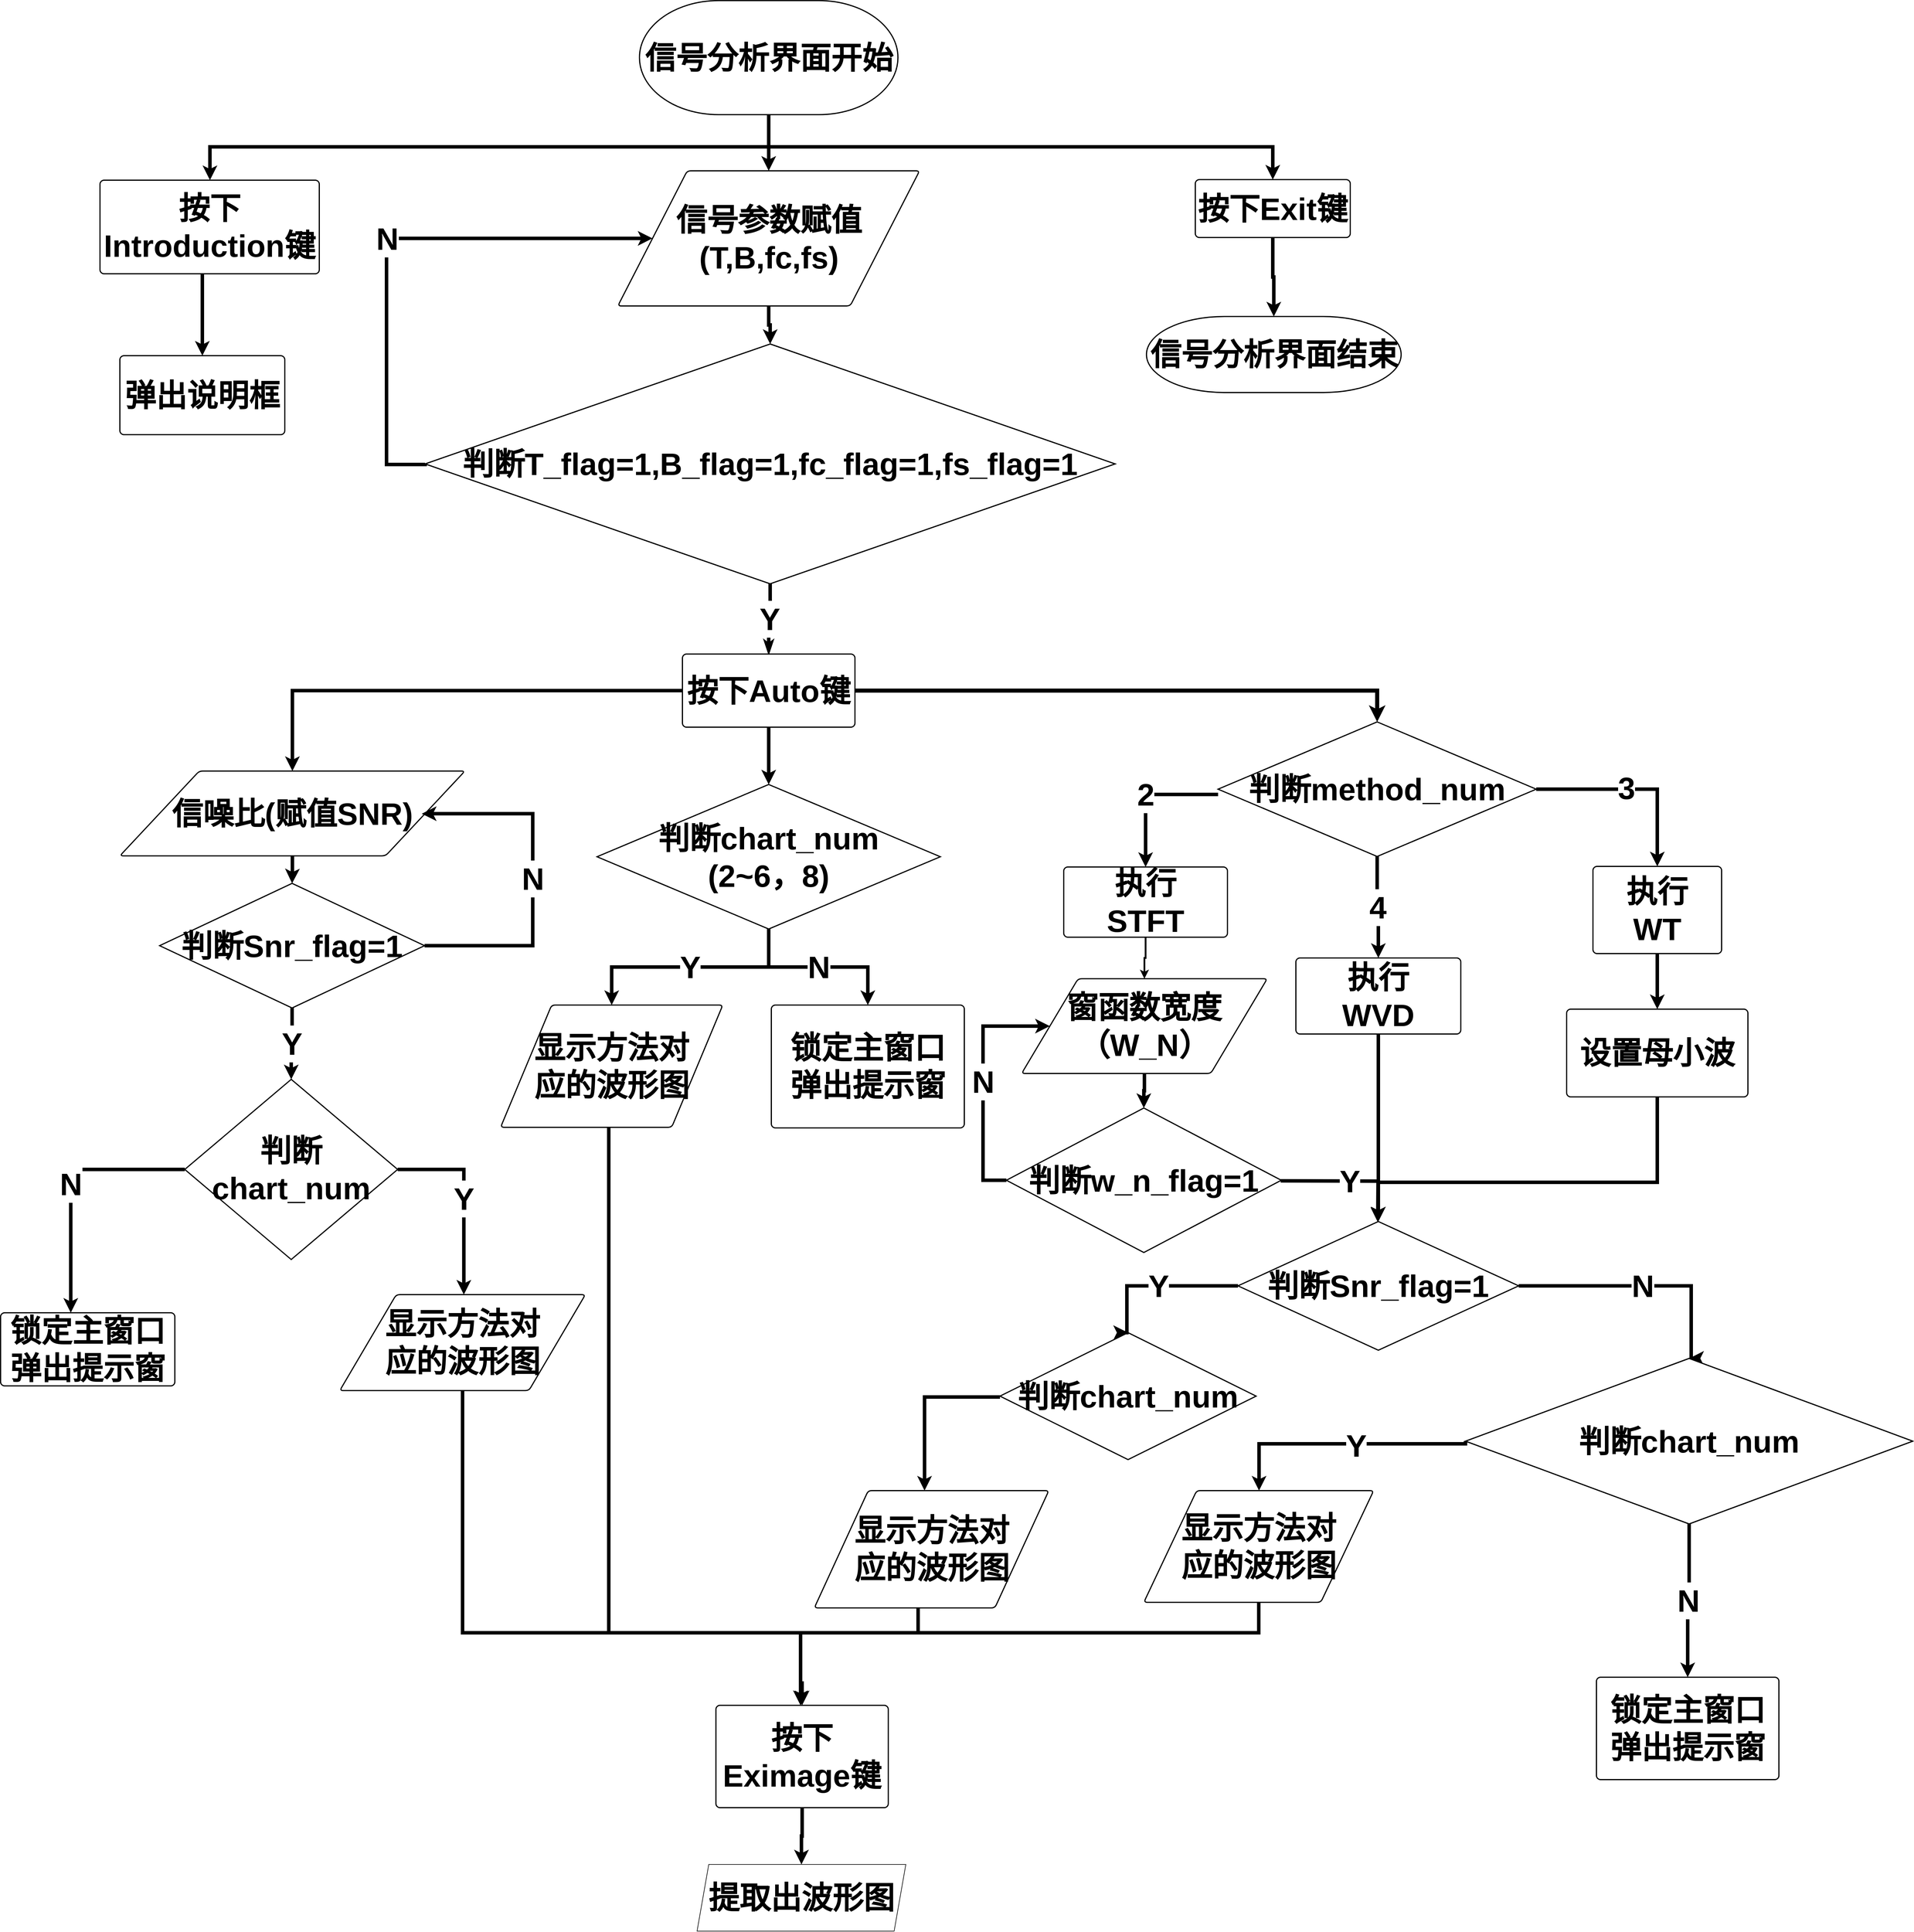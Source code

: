 <mxfile version="18.1.1" type="github">
  <diagram id="iDR_Ga6na6gWAw6zO_-4" name="Page-1">
    <mxGraphModel dx="4979" dy="3325" grid="1" gridSize="10" guides="1" tooltips="1" connect="1" arrows="1" fold="1" page="1" pageScale="1" pageWidth="827" pageHeight="1169" math="0" shadow="0">
      <root>
        <mxCell id="0" />
        <mxCell id="1" parent="0" />
        <mxCell id="zl6jb8BliMxVkXKnrP43-5" style="edgeStyle=orthogonalEdgeStyle;rounded=0;orthogonalLoop=1;jettySize=auto;html=1;entryX=0.5;entryY=0;entryDx=0;entryDy=0;strokeWidth=6;" parent="1" source="sKdbtBF5FKqXyuFzoLiL-12" target="sKdbtBF5FKqXyuFzoLiL-13" edge="1">
          <mxGeometry relative="1" as="geometry" />
        </mxCell>
        <mxCell id="zl6jb8BliMxVkXKnrP43-7" style="edgeStyle=orthogonalEdgeStyle;rounded=0;orthogonalLoop=1;jettySize=auto;html=1;strokeWidth=6;exitX=0.5;exitY=1;exitDx=0;exitDy=0;exitPerimeter=0;" parent="1" source="sKdbtBF5FKqXyuFzoLiL-12" target="331KJBNwgJ3MwqHjYH2H-6" edge="1">
          <mxGeometry relative="1" as="geometry">
            <Array as="points">
              <mxPoint x="674" y="-520" />
              <mxPoint x="-282" y="-520" />
            </Array>
          </mxGeometry>
        </mxCell>
        <mxCell id="zl6jb8BliMxVkXKnrP43-8" style="edgeStyle=orthogonalEdgeStyle;rounded=0;orthogonalLoop=1;jettySize=auto;html=1;strokeWidth=6;exitX=0.5;exitY=1;exitDx=0;exitDy=0;exitPerimeter=0;entryX=0.5;entryY=0;entryDx=0;entryDy=0;" parent="1" source="sKdbtBF5FKqXyuFzoLiL-12" target="B0-tI1_GG4w89GKIiCHv-1" edge="1">
          <mxGeometry relative="1" as="geometry">
            <mxPoint x="1540" y="-500" as="targetPoint" />
            <Array as="points">
              <mxPoint x="674" y="-520" />
              <mxPoint x="1536" y="-520" />
            </Array>
          </mxGeometry>
        </mxCell>
        <mxCell id="sKdbtBF5FKqXyuFzoLiL-12" value="信号分析界面开始" style="strokeWidth=2;html=1;shape=mxgraph.flowchart.terminator;whiteSpace=wrap;fontSize=53;fontStyle=1" parent="1" vertex="1">
          <mxGeometry x="452.5" y="-770" width="442" height="195" as="geometry" />
        </mxCell>
        <mxCell id="zl6jb8BliMxVkXKnrP43-6" style="edgeStyle=orthogonalEdgeStyle;rounded=0;orthogonalLoop=1;jettySize=auto;html=1;entryX=0.5;entryY=0;entryDx=0;entryDy=0;entryPerimeter=0;strokeWidth=6;" parent="1" source="sKdbtBF5FKqXyuFzoLiL-13" target="sKdbtBF5FKqXyuFzoLiL-14" edge="1">
          <mxGeometry relative="1" as="geometry" />
        </mxCell>
        <mxCell id="sKdbtBF5FKqXyuFzoLiL-13" value="信号参数赋值 (T,B,fc,fs)" style="shape=parallelogram;html=1;strokeWidth=2;perimeter=parallelogramPerimeter;whiteSpace=wrap;rounded=1;arcSize=12;size=0.23;fontSize=53;fontStyle=1" parent="1" vertex="1">
          <mxGeometry x="415.5" y="-479" width="516" height="231" as="geometry" />
        </mxCell>
        <mxCell id="sKdbtBF5FKqXyuFzoLiL-75" value="Y" style="edgeStyle=orthogonalEdgeStyle;rounded=0;jumpSize=6;orthogonalLoop=1;jettySize=auto;html=1;labelBackgroundColor=default;fontSize=53;endArrow=classicThin;endFill=0;strokeColor=default;strokeWidth=6;fontStyle=1" parent="1" source="sKdbtBF5FKqXyuFzoLiL-14" target="sKdbtBF5FKqXyuFzoLiL-74" edge="1">
          <mxGeometry relative="1" as="geometry" />
        </mxCell>
        <mxCell id="7vVUroSF8aRwzzLV5yAD-5" value="N" style="edgeStyle=orthogonalEdgeStyle;rounded=0;orthogonalLoop=1;jettySize=auto;html=1;entryX=0;entryY=0.5;entryDx=0;entryDy=0;fontSize=53;strokeWidth=6;exitX=0;exitY=0.5;exitDx=0;exitDy=0;exitPerimeter=0;fontStyle=1" edge="1" parent="1" source="sKdbtBF5FKqXyuFzoLiL-14" target="sKdbtBF5FKqXyuFzoLiL-13">
          <mxGeometry relative="1" as="geometry">
            <Array as="points">
              <mxPoint x="20" y="23" />
              <mxPoint x="20" y="-363" />
            </Array>
          </mxGeometry>
        </mxCell>
        <mxCell id="sKdbtBF5FKqXyuFzoLiL-14" value="判断T_flag=1,B_flag=1,fc_flag=1,fs_flag=1" style="strokeWidth=2;html=1;shape=mxgraph.flowchart.decision;whiteSpace=wrap;fontSize=53;fontStyle=1" parent="1" vertex="1">
          <mxGeometry x="86" y="-183" width="1180" height="410" as="geometry" />
        </mxCell>
        <mxCell id="Ho5i0whExgS17HJGDXYC-7" style="edgeStyle=orthogonalEdgeStyle;rounded=0;orthogonalLoop=1;jettySize=auto;html=1;fontSize=53;strokeWidth=6;fontStyle=1" parent="1" source="sKdbtBF5FKqXyuFzoLiL-67" target="zoICoRGIBS50A1K_tyUO-6" edge="1">
          <mxGeometry relative="1" as="geometry" />
        </mxCell>
        <mxCell id="Ho5i0whExgS17HJGDXYC-8" value="3" style="edgeLabel;html=1;align=center;verticalAlign=middle;resizable=0;points=[];fontSize=53;fontStyle=1" parent="Ho5i0whExgS17HJGDXYC-7" vertex="1" connectable="0">
          <mxGeometry x="-0.106" y="2" relative="1" as="geometry">
            <mxPoint x="2" as="offset" />
          </mxGeometry>
        </mxCell>
        <mxCell id="Ho5i0whExgS17HJGDXYC-22" value="2" style="edgeStyle=orthogonalEdgeStyle;rounded=0;orthogonalLoop=1;jettySize=auto;html=1;entryX=0.5;entryY=0;entryDx=0;entryDy=0;fontSize=53;strokeWidth=6;fontStyle=1" parent="1" source="sKdbtBF5FKqXyuFzoLiL-67" target="zoICoRGIBS50A1K_tyUO-4" edge="1">
          <mxGeometry relative="1" as="geometry">
            <Array as="points">
              <mxPoint x="1318" y="587" />
            </Array>
          </mxGeometry>
        </mxCell>
        <mxCell id="zl6jb8BliMxVkXKnrP43-12" value="4" style="edgeStyle=orthogonalEdgeStyle;rounded=0;orthogonalLoop=1;jettySize=auto;html=1;entryX=0.5;entryY=0;entryDx=0;entryDy=0;fontSize=53;strokeWidth=6;fontStyle=1" parent="1" source="sKdbtBF5FKqXyuFzoLiL-67" target="zoICoRGIBS50A1K_tyUO-5" edge="1">
          <mxGeometry relative="1" as="geometry" />
        </mxCell>
        <mxCell id="sKdbtBF5FKqXyuFzoLiL-67" value="判断method_num" style="strokeWidth=2;html=1;shape=mxgraph.flowchart.decision;whiteSpace=wrap;fontSize=53;fontStyle=1" parent="1" vertex="1">
          <mxGeometry x="1442" y="463" width="544" height="230" as="geometry" />
        </mxCell>
        <mxCell id="zoICoRGIBS50A1K_tyUO-3" style="edgeStyle=orthogonalEdgeStyle;rounded=0;orthogonalLoop=1;jettySize=auto;html=1;entryX=0.5;entryY=0;entryDx=0;entryDy=0;entryPerimeter=0;fontSize=53;fontStyle=1;strokeWidth=6;" parent="1" source="sKdbtBF5FKqXyuFzoLiL-74" target="zoICoRGIBS50A1K_tyUO-2" edge="1">
          <mxGeometry relative="1" as="geometry" />
        </mxCell>
        <mxCell id="zoICoRGIBS50A1K_tyUO-16" style="edgeStyle=orthogonalEdgeStyle;rounded=0;orthogonalLoop=1;jettySize=auto;html=1;fontSize=53;fontStyle=1;strokeWidth=6;exitX=0;exitY=0.5;exitDx=0;exitDy=0;" parent="1" source="sKdbtBF5FKqXyuFzoLiL-74" target="zoICoRGIBS50A1K_tyUO-15" edge="1">
          <mxGeometry relative="1" as="geometry">
            <mxPoint x="655" y="300" as="sourcePoint" />
          </mxGeometry>
        </mxCell>
        <mxCell id="Ho5i0whExgS17HJGDXYC-16" style="edgeStyle=orthogonalEdgeStyle;rounded=0;orthogonalLoop=1;jettySize=auto;html=1;entryX=0.5;entryY=0;entryDx=0;entryDy=0;entryPerimeter=0;fontSize=53;strokeWidth=7;" parent="1" source="sKdbtBF5FKqXyuFzoLiL-74" target="sKdbtBF5FKqXyuFzoLiL-67" edge="1">
          <mxGeometry relative="1" as="geometry" />
        </mxCell>
        <mxCell id="sKdbtBF5FKqXyuFzoLiL-74" value="按下Auto键" style="rounded=1;whiteSpace=wrap;html=1;absoluteArcSize=1;arcSize=14;strokeWidth=2;fontSize=53;fontStyle=1" parent="1" vertex="1">
          <mxGeometry x="526" y="347" width="295" height="125" as="geometry" />
        </mxCell>
        <mxCell id="zl6jb8BliMxVkXKnrP43-9" value="Y" style="edgeStyle=orthogonalEdgeStyle;rounded=0;orthogonalLoop=1;jettySize=auto;html=1;strokeWidth=6;fontSize=53;fontStyle=1" parent="1" source="zoICoRGIBS50A1K_tyUO-2" target="zoICoRGIBS50A1K_tyUO-83" edge="1">
          <mxGeometry relative="1" as="geometry" />
        </mxCell>
        <mxCell id="zl6jb8BliMxVkXKnrP43-10" value="N" style="edgeStyle=orthogonalEdgeStyle;rounded=0;orthogonalLoop=1;jettySize=auto;html=1;strokeWidth=6;fontSize=53;fontStyle=1" parent="1" source="zoICoRGIBS50A1K_tyUO-2" target="zoICoRGIBS50A1K_tyUO-13" edge="1">
          <mxGeometry relative="1" as="geometry" />
        </mxCell>
        <mxCell id="zoICoRGIBS50A1K_tyUO-2" value="判断chart_num&lt;br style=&quot;font-size: 53px;&quot;&gt;(2~6，8)" style="strokeWidth=2;html=1;shape=mxgraph.flowchart.decision;whiteSpace=wrap;fontSize=53;fontStyle=1" parent="1" vertex="1">
          <mxGeometry x="380" y="570" width="587" height="247" as="geometry" />
        </mxCell>
        <mxCell id="zoICoRGIBS50A1K_tyUO-54" style="edgeStyle=orthogonalEdgeStyle;rounded=0;orthogonalLoop=1;jettySize=auto;html=1;entryX=0.5;entryY=0;entryDx=0;entryDy=0;fontSize=53;fontStyle=1;strokeWidth=3;" parent="1" source="zoICoRGIBS50A1K_tyUO-4" target="zoICoRGIBS50A1K_tyUO-38" edge="1">
          <mxGeometry relative="1" as="geometry" />
        </mxCell>
        <mxCell id="zoICoRGIBS50A1K_tyUO-4" value="执行&lt;br&gt;STFT" style="rounded=1;whiteSpace=wrap;html=1;absoluteArcSize=1;arcSize=14;strokeWidth=2;fontSize=53;fontStyle=1" parent="1" vertex="1">
          <mxGeometry x="1178" y="711" width="280" height="120" as="geometry" />
        </mxCell>
        <mxCell id="zl6jb8BliMxVkXKnrP43-13" style="edgeStyle=orthogonalEdgeStyle;rounded=0;orthogonalLoop=1;jettySize=auto;html=1;fontSize=53;strokeWidth=6;" parent="1" source="zoICoRGIBS50A1K_tyUO-5" target="zoICoRGIBS50A1K_tyUO-45" edge="1">
          <mxGeometry relative="1" as="geometry" />
        </mxCell>
        <mxCell id="zoICoRGIBS50A1K_tyUO-5" value="执行&lt;br style=&quot;font-size: 53px;&quot;&gt;WVD" style="rounded=1;whiteSpace=wrap;html=1;absoluteArcSize=1;arcSize=14;strokeWidth=2;fontSize=53;fontStyle=1" parent="1" vertex="1">
          <mxGeometry x="1575" y="866.5" width="282" height="130" as="geometry" />
        </mxCell>
        <mxCell id="7vVUroSF8aRwzzLV5yAD-1" style="edgeStyle=orthogonalEdgeStyle;rounded=0;orthogonalLoop=1;jettySize=auto;html=1;strokeWidth=6;" edge="1" parent="1" source="zoICoRGIBS50A1K_tyUO-6" target="zoICoRGIBS50A1K_tyUO-52">
          <mxGeometry relative="1" as="geometry" />
        </mxCell>
        <mxCell id="zoICoRGIBS50A1K_tyUO-6" value="执行&lt;br&gt;WT" style="rounded=1;whiteSpace=wrap;html=1;absoluteArcSize=1;arcSize=14;strokeWidth=2;fontSize=53;fontStyle=1" parent="1" vertex="1">
          <mxGeometry x="2083" y="710" width="220" height="149" as="geometry" />
        </mxCell>
        <mxCell id="zoICoRGIBS50A1K_tyUO-13" value="锁定主窗口&lt;br style=&quot;font-size: 53px;&quot;&gt;弹出提示窗" style="rounded=1;whiteSpace=wrap;html=1;absoluteArcSize=1;arcSize=14;strokeWidth=2;fontSize=53;fontStyle=1" parent="1" vertex="1">
          <mxGeometry x="678" y="947" width="330" height="210" as="geometry" />
        </mxCell>
        <mxCell id="4PbBocmlXjJBFLrsJSHG-10" style="edgeStyle=orthogonalEdgeStyle;rounded=0;orthogonalLoop=1;jettySize=auto;html=1;entryX=0.5;entryY=0;entryDx=0;entryDy=0;entryPerimeter=0;fontSize=53;strokeWidth=6;fontStyle=1" parent="1" source="zoICoRGIBS50A1K_tyUO-15" target="zoICoRGIBS50A1K_tyUO-17" edge="1">
          <mxGeometry relative="1" as="geometry" />
        </mxCell>
        <mxCell id="zoICoRGIBS50A1K_tyUO-15" value="信噪比(赋值SNR)" style="shape=parallelogram;html=1;strokeWidth=2;perimeter=parallelogramPerimeter;whiteSpace=wrap;rounded=1;arcSize=12;size=0.23;fontSize=53;fontStyle=1" parent="1" vertex="1">
          <mxGeometry x="-436" y="547" width="590" height="145" as="geometry" />
        </mxCell>
        <mxCell id="zoICoRGIBS50A1K_tyUO-22" value="N" style="edgeStyle=orthogonalEdgeStyle;rounded=0;orthogonalLoop=1;jettySize=auto;html=1;fontSize=53;fontStyle=1;strokeWidth=6;entryX=0.875;entryY=0.503;entryDx=0;entryDy=0;entryPerimeter=0;" parent="1" source="zoICoRGIBS50A1K_tyUO-17" target="zoICoRGIBS50A1K_tyUO-15" edge="1">
          <mxGeometry relative="1" as="geometry">
            <Array as="points">
              <mxPoint x="270" y="846" />
              <mxPoint x="270" y="620" />
            </Array>
            <mxPoint x="391.0" y="818" as="sourcePoint" />
            <mxPoint x="100" y="620" as="targetPoint" />
          </mxGeometry>
        </mxCell>
        <mxCell id="4PbBocmlXjJBFLrsJSHG-11" value="Y" style="edgeStyle=orthogonalEdgeStyle;rounded=0;orthogonalLoop=1;jettySize=auto;html=1;fontSize=53;strokeWidth=6;fontStyle=1" parent="1" source="zoICoRGIBS50A1K_tyUO-17" target="zoICoRGIBS50A1K_tyUO-25" edge="1">
          <mxGeometry relative="1" as="geometry" />
        </mxCell>
        <mxCell id="zoICoRGIBS50A1K_tyUO-17" value="判断Snr_flag=1" style="strokeWidth=2;html=1;shape=mxgraph.flowchart.decision;whiteSpace=wrap;fontSize=53;fontStyle=1" parent="1" vertex="1">
          <mxGeometry x="-368" y="739" width="453" height="213" as="geometry" />
        </mxCell>
        <mxCell id="zoICoRGIBS50A1K_tyUO-30" value="N" style="edgeStyle=orthogonalEdgeStyle;rounded=0;orthogonalLoop=1;jettySize=auto;html=1;fontSize=53;fontStyle=1;strokeWidth=6;exitX=0;exitY=0.5;exitDx=0;exitDy=0;exitPerimeter=0;" parent="1" source="zoICoRGIBS50A1K_tyUO-25" target="zoICoRGIBS50A1K_tyUO-29" edge="1">
          <mxGeometry relative="1" as="geometry">
            <Array as="points">
              <mxPoint x="-520" y="1228" />
            </Array>
          </mxGeometry>
        </mxCell>
        <mxCell id="4PbBocmlXjJBFLrsJSHG-13" value="Y" style="edgeStyle=orthogonalEdgeStyle;rounded=0;orthogonalLoop=1;jettySize=auto;html=1;fontSize=53;strokeWidth=6;fontStyle=1;exitX=1;exitY=0.5;exitDx=0;exitDy=0;exitPerimeter=0;" parent="1" edge="1" source="zoICoRGIBS50A1K_tyUO-25">
          <mxGeometry relative="1" as="geometry">
            <mxPoint x="152.2" y="1442" as="targetPoint" />
            <mxPoint x="41" y="1162" as="sourcePoint" />
            <Array as="points">
              <mxPoint x="152" y="1228" />
            </Array>
          </mxGeometry>
        </mxCell>
        <mxCell id="zoICoRGIBS50A1K_tyUO-25" value="判断chart_num" style="strokeWidth=2;html=1;shape=mxgraph.flowchart.decision;whiteSpace=wrap;fontSize=53;fontStyle=1" parent="1" vertex="1">
          <mxGeometry x="-325" y="1074" width="364" height="308" as="geometry" />
        </mxCell>
        <mxCell id="zoICoRGIBS50A1K_tyUO-29" value="锁定主窗口&lt;br style=&quot;font-size: 53px;&quot;&gt;弹出提示窗" style="rounded=1;whiteSpace=wrap;html=1;absoluteArcSize=1;arcSize=14;strokeWidth=2;fontSize=53;fontStyle=1" parent="1" vertex="1">
          <mxGeometry x="-640" y="1473" width="298" height="125" as="geometry" />
        </mxCell>
        <mxCell id="4PbBocmlXjJBFLrsJSHG-8" style="edgeStyle=orthogonalEdgeStyle;rounded=0;orthogonalLoop=1;jettySize=auto;html=1;fontSize=53;strokeWidth=6;fontStyle=1" parent="1" source="zoICoRGIBS50A1K_tyUO-31" target="zoICoRGIBS50A1K_tyUO-84" edge="1">
          <mxGeometry relative="1" as="geometry">
            <Array as="points">
              <mxPoint x="940" y="1617" />
            </Array>
          </mxGeometry>
        </mxCell>
        <mxCell id="zoICoRGIBS50A1K_tyUO-31" value="判断chart_num" style="strokeWidth=2;html=1;shape=mxgraph.flowchart.decision;whiteSpace=wrap;fontSize=53;fontStyle=1" parent="1" vertex="1">
          <mxGeometry x="1069" y="1507" width="438" height="217" as="geometry" />
        </mxCell>
        <mxCell id="zoICoRGIBS50A1K_tyUO-100" style="edgeStyle=orthogonalEdgeStyle;rounded=0;orthogonalLoop=1;jettySize=auto;html=1;entryX=0.5;entryY=0;entryDx=0;entryDy=0;entryPerimeter=0;fontSize=53;strokeWidth=6;fontStyle=1" parent="1" source="zoICoRGIBS50A1K_tyUO-38" target="zoICoRGIBS50A1K_tyUO-41" edge="1">
          <mxGeometry relative="1" as="geometry" />
        </mxCell>
        <mxCell id="zoICoRGIBS50A1K_tyUO-38" value="窗函数宽度（W_N）" style="shape=parallelogram;html=1;strokeWidth=2;perimeter=parallelogramPerimeter;whiteSpace=wrap;rounded=1;arcSize=12;size=0.23;fontSize=53;fontStyle=1" parent="1" vertex="1">
          <mxGeometry x="1106" y="902" width="420" height="162" as="geometry" />
        </mxCell>
        <mxCell id="Ho5i0whExgS17HJGDXYC-12" value="Y" style="edgeStyle=orthogonalEdgeStyle;rounded=0;orthogonalLoop=1;jettySize=auto;html=1;entryX=0.5;entryY=0;entryDx=0;entryDy=0;entryPerimeter=0;fontSize=53;strokeWidth=6;exitX=1;exitY=0.5;exitDx=0;exitDy=0;exitPerimeter=0;fontStyle=1" parent="1" edge="1">
          <mxGeometry relative="1" as="geometry">
            <mxPoint x="1549" y="1247.5" as="sourcePoint" />
            <mxPoint x="1715" y="1318" as="targetPoint" />
          </mxGeometry>
        </mxCell>
        <mxCell id="Ho5i0whExgS17HJGDXYC-21" value="N" style="edgeStyle=orthogonalEdgeStyle;rounded=0;orthogonalLoop=1;jettySize=auto;html=1;entryX=0;entryY=0.5;entryDx=0;entryDy=0;fontSize=53;strokeWidth=6;exitX=0;exitY=0.5;exitDx=0;exitDy=0;exitPerimeter=0;fontStyle=1" parent="1" source="zoICoRGIBS50A1K_tyUO-41" target="zoICoRGIBS50A1K_tyUO-38" edge="1">
          <mxGeometry relative="1" as="geometry">
            <Array as="points">
              <mxPoint x="1040" y="1247" />
              <mxPoint x="1040" y="983" />
            </Array>
          </mxGeometry>
        </mxCell>
        <mxCell id="zoICoRGIBS50A1K_tyUO-41" value="判断w_n_flag=1" style="strokeWidth=2;html=1;shape=mxgraph.flowchart.decision;whiteSpace=wrap;fontSize=53;fontStyle=1" parent="1" vertex="1">
          <mxGeometry x="1080" y="1123" width="470" height="247" as="geometry" />
        </mxCell>
        <mxCell id="zl6jb8BliMxVkXKnrP43-11" value="Y" style="edgeStyle=orthogonalEdgeStyle;rounded=0;orthogonalLoop=1;jettySize=auto;html=1;entryX=0.5;entryY=0;entryDx=0;entryDy=0;entryPerimeter=0;fontSize=53;strokeWidth=6;fontStyle=1" parent="1" source="zoICoRGIBS50A1K_tyUO-45" target="zoICoRGIBS50A1K_tyUO-31" edge="1">
          <mxGeometry relative="1" as="geometry">
            <Array as="points">
              <mxPoint x="1286" y="1427" />
            </Array>
          </mxGeometry>
        </mxCell>
        <mxCell id="7vVUroSF8aRwzzLV5yAD-4" value="N" style="edgeStyle=orthogonalEdgeStyle;rounded=0;orthogonalLoop=1;jettySize=auto;html=1;entryX=0.5;entryY=0;entryDx=0;entryDy=0;entryPerimeter=0;strokeWidth=6;fontSize=53;fontStyle=1" edge="1" parent="1" source="zoICoRGIBS50A1K_tyUO-45" target="zoICoRGIBS50A1K_tyUO-68">
          <mxGeometry relative="1" as="geometry">
            <Array as="points">
              <mxPoint x="2251" y="1427" />
            </Array>
          </mxGeometry>
        </mxCell>
        <mxCell id="zoICoRGIBS50A1K_tyUO-45" value="判断Snr_flag=1" style="strokeWidth=2;html=1;shape=mxgraph.flowchart.decision;whiteSpace=wrap;fontSize=53;fontStyle=1" parent="1" vertex="1">
          <mxGeometry x="1476" y="1317" width="480" height="220" as="geometry" />
        </mxCell>
        <mxCell id="7vVUroSF8aRwzzLV5yAD-2" style="edgeStyle=orthogonalEdgeStyle;rounded=0;orthogonalLoop=1;jettySize=auto;html=1;strokeWidth=6;" edge="1" parent="1" source="zoICoRGIBS50A1K_tyUO-52" target="zoICoRGIBS50A1K_tyUO-45">
          <mxGeometry relative="1" as="geometry">
            <Array as="points">
              <mxPoint x="2193" y="1250" />
              <mxPoint x="1716" y="1250" />
            </Array>
          </mxGeometry>
        </mxCell>
        <mxCell id="zoICoRGIBS50A1K_tyUO-52" value="设置母小波" style="rounded=1;whiteSpace=wrap;html=1;absoluteArcSize=1;arcSize=14;strokeWidth=2;fontSize=53;fontStyle=1" parent="1" vertex="1">
          <mxGeometry x="2038" y="954" width="310" height="150" as="geometry" />
        </mxCell>
        <mxCell id="4PbBocmlXjJBFLrsJSHG-3" style="edgeStyle=orthogonalEdgeStyle;rounded=0;orthogonalLoop=1;jettySize=auto;html=1;fontSize=53;strokeWidth=6;fontStyle=1;exitX=0;exitY=0.5;exitDx=0;exitDy=0;exitPerimeter=0;" parent="1" source="zoICoRGIBS50A1K_tyUO-68" target="zoICoRGIBS50A1K_tyUO-85" edge="1">
          <mxGeometry relative="1" as="geometry">
            <mxPoint x="1611" y="1795" as="targetPoint" />
            <Array as="points">
              <mxPoint x="1512" y="1697" />
            </Array>
          </mxGeometry>
        </mxCell>
        <mxCell id="4PbBocmlXjJBFLrsJSHG-4" value="Y" style="edgeLabel;html=1;align=center;verticalAlign=middle;resizable=0;points=[];fontSize=53;fontStyle=1" parent="4PbBocmlXjJBFLrsJSHG-3" vertex="1" connectable="0">
          <mxGeometry x="-0.13" y="2" relative="1" as="geometry">
            <mxPoint x="-1" y="1" as="offset" />
          </mxGeometry>
        </mxCell>
        <mxCell id="Ho5i0whExgS17HJGDXYC-9" value="N" style="edgeStyle=orthogonalEdgeStyle;rounded=0;orthogonalLoop=1;jettySize=auto;html=1;fontSize=53;strokeWidth=6;fontStyle=1" parent="1" source="zoICoRGIBS50A1K_tyUO-68" target="zoICoRGIBS50A1K_tyUO-76" edge="1">
          <mxGeometry relative="1" as="geometry">
            <Array as="points" />
            <mxPoint x="2251" y="1877" as="sourcePoint" />
          </mxGeometry>
        </mxCell>
        <mxCell id="zoICoRGIBS50A1K_tyUO-68" value="判断chart_num" style="strokeWidth=2;html=1;shape=mxgraph.flowchart.decision;whiteSpace=wrap;fontSize=53;fontStyle=1" parent="1" vertex="1">
          <mxGeometry x="1865" y="1551" width="765" height="283" as="geometry" />
        </mxCell>
        <mxCell id="zoICoRGIBS50A1K_tyUO-76" value="锁定主窗口&lt;br style=&quot;font-size: 53px;&quot;&gt;弹出提示窗" style="rounded=1;whiteSpace=wrap;html=1;absoluteArcSize=1;arcSize=14;strokeWidth=2;fontSize=53;fontStyle=1" parent="1" vertex="1">
          <mxGeometry x="2089" y="2096" width="312" height="175" as="geometry" />
        </mxCell>
        <mxCell id="4PbBocmlXjJBFLrsJSHG-23" style="edgeStyle=orthogonalEdgeStyle;rounded=0;orthogonalLoop=1;jettySize=auto;html=1;entryX=0.5;entryY=0;entryDx=0;entryDy=0;fontSize=53;strokeWidth=6;fontStyle=1" parent="1" source="zoICoRGIBS50A1K_tyUO-79" target="4PbBocmlXjJBFLrsJSHG-22" edge="1">
          <mxGeometry relative="1" as="geometry" />
        </mxCell>
        <mxCell id="zoICoRGIBS50A1K_tyUO-79" value="按下Eximage键" style="rounded=1;whiteSpace=wrap;html=1;absoluteArcSize=1;arcSize=14;strokeWidth=2;fontSize=53;fontStyle=1" parent="1" vertex="1">
          <mxGeometry x="583.25" y="2144" width="294.75" height="175" as="geometry" />
        </mxCell>
        <mxCell id="4PbBocmlXjJBFLrsJSHG-17" style="edgeStyle=orthogonalEdgeStyle;rounded=0;orthogonalLoop=1;jettySize=auto;html=1;fontSize=53;strokeWidth=6;fontStyle=1" parent="1" source="zoICoRGIBS50A1K_tyUO-83" target="zoICoRGIBS50A1K_tyUO-79" edge="1">
          <mxGeometry relative="1" as="geometry">
            <Array as="points">
              <mxPoint x="400" y="2020" />
              <mxPoint x="728" y="2020" />
            </Array>
          </mxGeometry>
        </mxCell>
        <mxCell id="zoICoRGIBS50A1K_tyUO-83" value="显示方法对&lt;br style=&quot;font-size: 53px;&quot;&gt;应的波形图" style="shape=parallelogram;html=1;strokeWidth=2;perimeter=parallelogramPerimeter;whiteSpace=wrap;rounded=1;arcSize=12;size=0.23;fontSize=53;fontStyle=1" parent="1" vertex="1">
          <mxGeometry x="215" y="947" width="380" height="209" as="geometry" />
        </mxCell>
        <mxCell id="4PbBocmlXjJBFLrsJSHG-18" style="edgeStyle=orthogonalEdgeStyle;rounded=0;orthogonalLoop=1;jettySize=auto;html=1;fontSize=53;strokeWidth=6;fontStyle=1" parent="1" source="zoICoRGIBS50A1K_tyUO-84" target="zoICoRGIBS50A1K_tyUO-79" edge="1">
          <mxGeometry relative="1" as="geometry">
            <Array as="points">
              <mxPoint x="929" y="2020" />
              <mxPoint x="728" y="2020" />
            </Array>
          </mxGeometry>
        </mxCell>
        <mxCell id="zoICoRGIBS50A1K_tyUO-84" value="显示方法对&lt;br style=&quot;font-size: 53px;&quot;&gt;应的波形图" style="shape=parallelogram;html=1;strokeWidth=2;perimeter=parallelogramPerimeter;whiteSpace=wrap;rounded=1;arcSize=12;size=0.23;fontSize=53;fontStyle=1" parent="1" vertex="1">
          <mxGeometry x="751.5" y="1777" width="401" height="200.5" as="geometry" />
        </mxCell>
        <mxCell id="4PbBocmlXjJBFLrsJSHG-19" style="edgeStyle=orthogonalEdgeStyle;rounded=0;orthogonalLoop=1;jettySize=auto;html=1;fontSize=53;strokeWidth=6;fontStyle=1" parent="1" source="zoICoRGIBS50A1K_tyUO-85" target="zoICoRGIBS50A1K_tyUO-79" edge="1">
          <mxGeometry relative="1" as="geometry">
            <Array as="points">
              <mxPoint x="1512" y="2020" />
              <mxPoint x="728" y="2020" />
            </Array>
          </mxGeometry>
        </mxCell>
        <mxCell id="zoICoRGIBS50A1K_tyUO-85" value="显示方法对&lt;br style=&quot;font-size: 53px;&quot;&gt;应的波形图" style="shape=parallelogram;html=1;strokeWidth=2;perimeter=parallelogramPerimeter;whiteSpace=wrap;rounded=1;arcSize=12;size=0.23;fontSize=53;fontStyle=1" parent="1" vertex="1">
          <mxGeometry x="1315" y="1777" width="393" height="191" as="geometry" />
        </mxCell>
        <mxCell id="4PbBocmlXjJBFLrsJSHG-16" style="edgeStyle=orthogonalEdgeStyle;rounded=0;orthogonalLoop=1;jettySize=auto;html=1;entryX=0.5;entryY=0;entryDx=0;entryDy=0;fontSize=53;strokeWidth=6;fontStyle=1;exitX=0.5;exitY=1;exitDx=0;exitDy=0;" parent="1" source="zoICoRGIBS50A1K_tyUO-86" target="zoICoRGIBS50A1K_tyUO-79" edge="1">
          <mxGeometry relative="1" as="geometry">
            <Array as="points">
              <mxPoint x="150" y="2020" />
              <mxPoint x="728" y="2020" />
              <mxPoint x="728" y="2106" />
            </Array>
          </mxGeometry>
        </mxCell>
        <mxCell id="zoICoRGIBS50A1K_tyUO-86" value="显示方法对&lt;br style=&quot;font-size: 53px;&quot;&gt;应的波形图" style="shape=parallelogram;html=1;strokeWidth=2;perimeter=parallelogramPerimeter;whiteSpace=wrap;rounded=1;arcSize=12;size=0.23;fontSize=53;fontStyle=1" parent="1" vertex="1">
          <mxGeometry x="-60" y="1442" width="420" height="164" as="geometry" />
        </mxCell>
        <mxCell id="4PbBocmlXjJBFLrsJSHG-22" value="提取出波形图" style="shape=parallelogram;perimeter=parallelogramPerimeter;whiteSpace=wrap;html=1;fixedSize=1;fontSize=53;fontStyle=1" parent="1" vertex="1">
          <mxGeometry x="551" y="2416" width="357" height="114" as="geometry" />
        </mxCell>
        <mxCell id="331KJBNwgJ3MwqHjYH2H-2" style="edgeStyle=orthogonalEdgeStyle;rounded=0;orthogonalLoop=1;jettySize=auto;html=1;strokeWidth=6;fontStyle=1;fontSize=53;" parent="1" source="B0-tI1_GG4w89GKIiCHv-1" target="331KJBNwgJ3MwqHjYH2H-1" edge="1">
          <mxGeometry relative="1" as="geometry" />
        </mxCell>
        <mxCell id="B0-tI1_GG4w89GKIiCHv-1" value="按下Exit键" style="rounded=1;whiteSpace=wrap;html=1;absoluteArcSize=1;arcSize=14;strokeWidth=2;fontSize=53;fontStyle=1" parent="1" vertex="1">
          <mxGeometry x="1403" y="-464" width="265" height="99" as="geometry" />
        </mxCell>
        <mxCell id="331KJBNwgJ3MwqHjYH2H-1" value="信号分析界面结束" style="strokeWidth=2;html=1;shape=mxgraph.flowchart.terminator;whiteSpace=wrap;fontSize=53;fontStyle=1" parent="1" vertex="1">
          <mxGeometry x="1319.5" y="-230" width="435.5" height="130" as="geometry" />
        </mxCell>
        <mxCell id="w1tSvWxITmpsIA3a3TqP-2" style="edgeStyle=orthogonalEdgeStyle;rounded=0;orthogonalLoop=1;jettySize=auto;html=1;entryX=0.5;entryY=0;entryDx=0;entryDy=0;strokeWidth=6;fontStyle=1;fontSize=53;" parent="1" source="331KJBNwgJ3MwqHjYH2H-6" target="w1tSvWxITmpsIA3a3TqP-1" edge="1">
          <mxGeometry relative="1" as="geometry">
            <Array as="points">
              <mxPoint x="-295" y="-383" />
              <mxPoint x="-295" y="-383" />
            </Array>
          </mxGeometry>
        </mxCell>
        <mxCell id="331KJBNwgJ3MwqHjYH2H-6" value="按下Introduction键" style="rounded=1;whiteSpace=wrap;html=1;absoluteArcSize=1;arcSize=14;strokeWidth=2;fontSize=53;fontStyle=1" parent="1" vertex="1">
          <mxGeometry x="-470" y="-463" width="375" height="160" as="geometry" />
        </mxCell>
        <mxCell id="w1tSvWxITmpsIA3a3TqP-1" value="弹出说明框" style="rounded=1;whiteSpace=wrap;html=1;absoluteArcSize=1;arcSize=14;strokeWidth=2;fontSize=53;fontStyle=1" parent="1" vertex="1">
          <mxGeometry x="-436" y="-163" width="282" height="135" as="geometry" />
        </mxCell>
      </root>
    </mxGraphModel>
  </diagram>
</mxfile>
